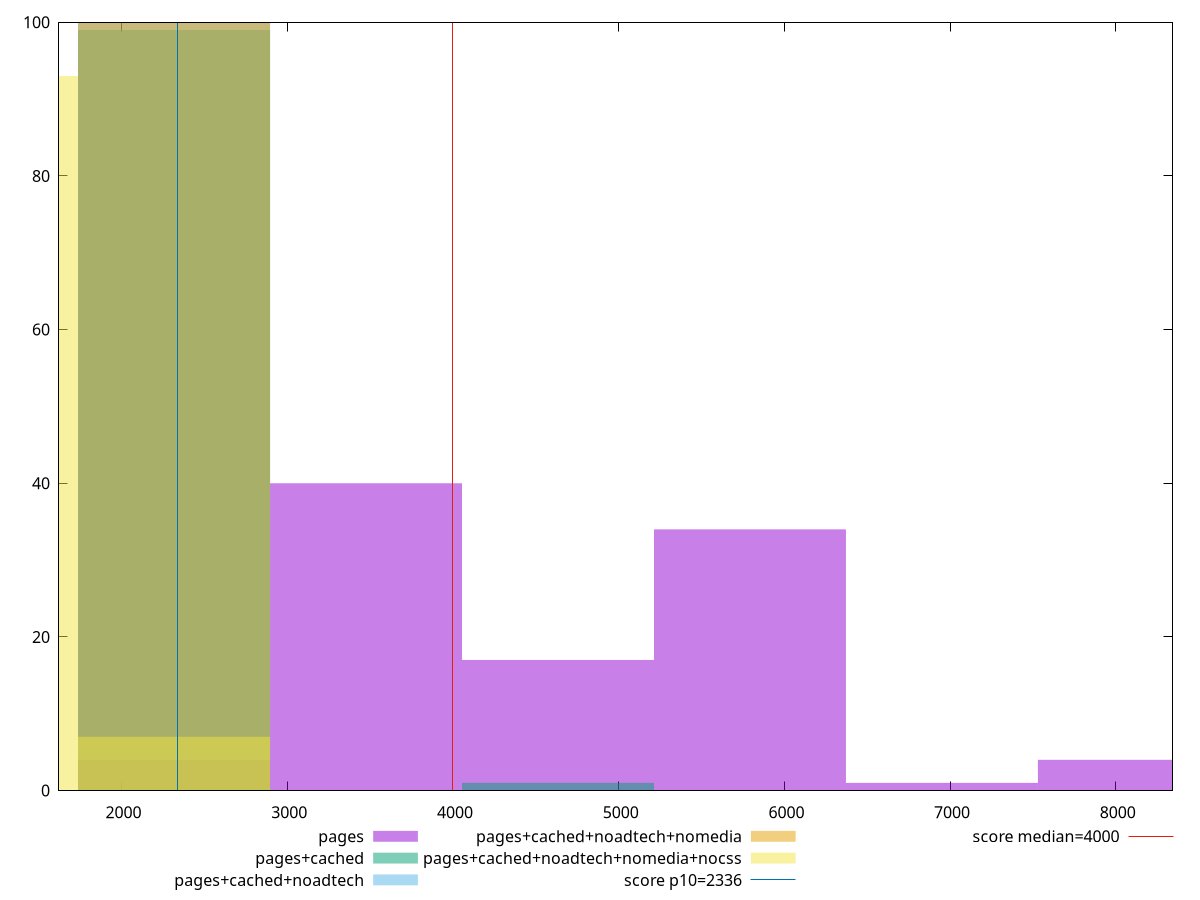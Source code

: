 reset

$pages <<EOF
3475.322926029292 40
4633.763901372389 17
5792.2048767154865 34
6950.645852058584 1
8109.086827401681 4
2316.8819506861946 4
EOF

$pagesCached <<EOF
4633.763901372389 1
2316.8819506861946 99
EOF

$pagesCachedNoadtech <<EOF
2316.8819506861946 100
EOF

$pagesCachedNoadtechNomedia <<EOF
2316.8819506861946 100
EOF

$pagesCachedNoadtechNomediaNocss <<EOF
2316.8819506861946 7
1158.4409753430973 93
EOF

set key outside below
set boxwidth 1158.4409753430973
set xrange [1622.5395000000003:8342.033]
set yrange [0:100]
set trange [0:100]
set style fill transparent solid 0.5 noborder

set parametric
set terminal svg size 640, 530 enhanced background rgb 'white'
set output "report_00009_2021-02-08T22-37-41.559Z/first-meaningful-paint/comparison/histogram/all_raw.svg"

plot $pages title "pages" with boxes, \
     $pagesCached title "pages+cached" with boxes, \
     $pagesCachedNoadtech title "pages+cached+noadtech" with boxes, \
     $pagesCachedNoadtechNomedia title "pages+cached+noadtech+nomedia" with boxes, \
     $pagesCachedNoadtechNomediaNocss title "pages+cached+noadtech+nomedia+nocss" with boxes, \
     2336,t title "score p10=2336", \
     4000,t title "score median=4000"

reset
